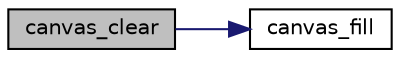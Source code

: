 digraph "canvas_clear"
{
 // LATEX_PDF_SIZE
  edge [fontname="Helvetica",fontsize="10",labelfontname="Helvetica",labelfontsize="10"];
  node [fontname="Helvetica",fontsize="10",shape=record];
  rankdir="LR";
  Node1 [label="canvas_clear",height=0.2,width=0.4,color="black", fillcolor="grey75", style="filled", fontcolor="black",tooltip="Fills the canvas with a white color."];
  Node1 -> Node2 [color="midnightblue",fontsize="10",style="solid"];
  Node2 [label="canvas_fill",height=0.2,width=0.4,color="black", fillcolor="white", style="filled",URL="$group__canvas.html#ga638de35fdbe6db429ae8b24c98b9cc13",tooltip="Fills the entire screen with the given color and updates the \"canvas_background_color\" variable."];
}
